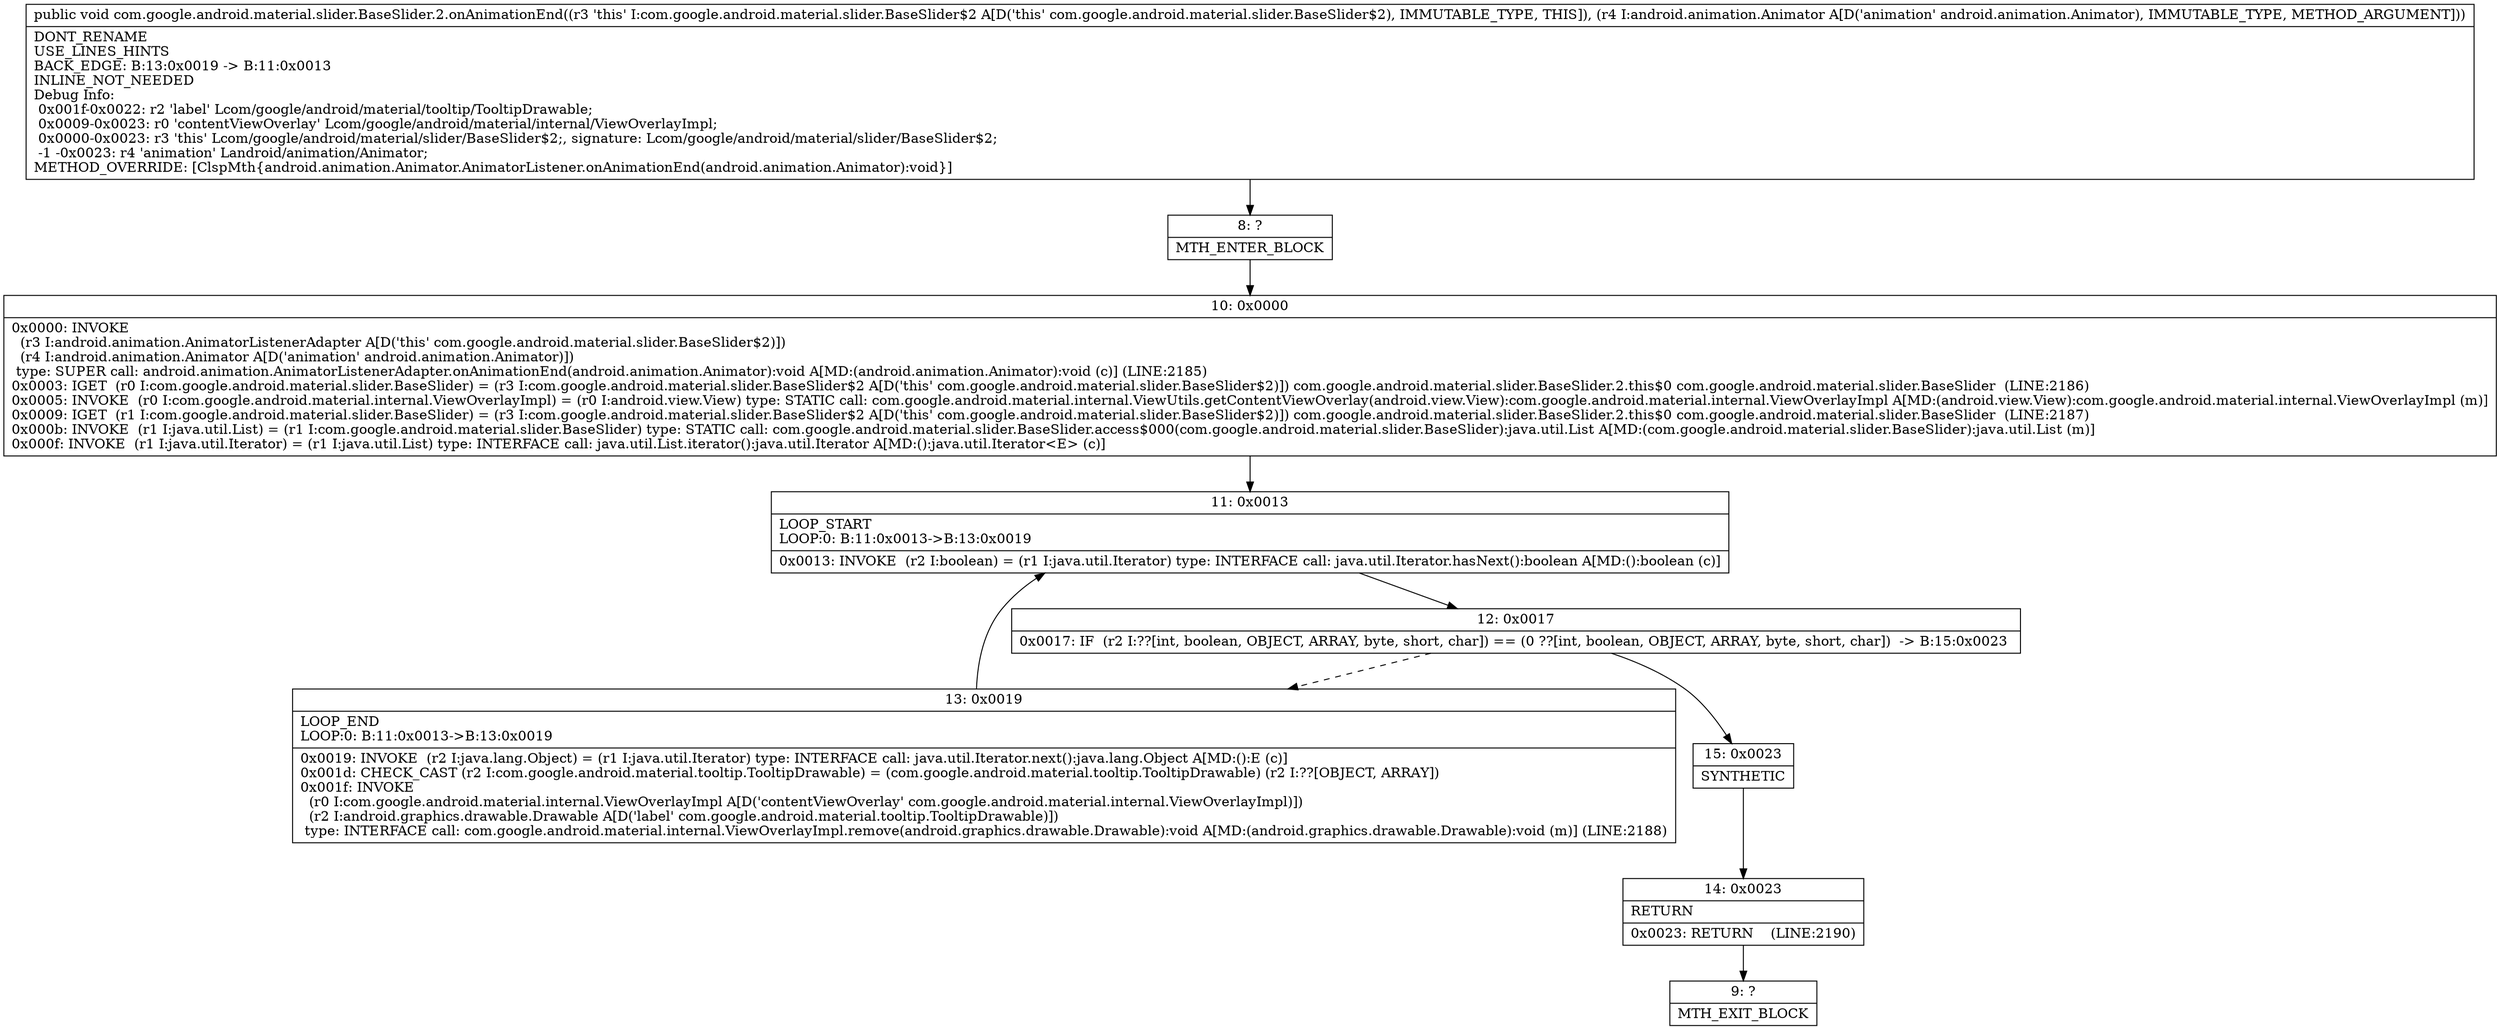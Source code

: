 digraph "CFG forcom.google.android.material.slider.BaseSlider.2.onAnimationEnd(Landroid\/animation\/Animator;)V" {
Node_8 [shape=record,label="{8\:\ ?|MTH_ENTER_BLOCK\l}"];
Node_10 [shape=record,label="{10\:\ 0x0000|0x0000: INVOKE  \l  (r3 I:android.animation.AnimatorListenerAdapter A[D('this' com.google.android.material.slider.BaseSlider$2)])\l  (r4 I:android.animation.Animator A[D('animation' android.animation.Animator)])\l type: SUPER call: android.animation.AnimatorListenerAdapter.onAnimationEnd(android.animation.Animator):void A[MD:(android.animation.Animator):void (c)] (LINE:2185)\l0x0003: IGET  (r0 I:com.google.android.material.slider.BaseSlider) = (r3 I:com.google.android.material.slider.BaseSlider$2 A[D('this' com.google.android.material.slider.BaseSlider$2)]) com.google.android.material.slider.BaseSlider.2.this$0 com.google.android.material.slider.BaseSlider  (LINE:2186)\l0x0005: INVOKE  (r0 I:com.google.android.material.internal.ViewOverlayImpl) = (r0 I:android.view.View) type: STATIC call: com.google.android.material.internal.ViewUtils.getContentViewOverlay(android.view.View):com.google.android.material.internal.ViewOverlayImpl A[MD:(android.view.View):com.google.android.material.internal.ViewOverlayImpl (m)]\l0x0009: IGET  (r1 I:com.google.android.material.slider.BaseSlider) = (r3 I:com.google.android.material.slider.BaseSlider$2 A[D('this' com.google.android.material.slider.BaseSlider$2)]) com.google.android.material.slider.BaseSlider.2.this$0 com.google.android.material.slider.BaseSlider  (LINE:2187)\l0x000b: INVOKE  (r1 I:java.util.List) = (r1 I:com.google.android.material.slider.BaseSlider) type: STATIC call: com.google.android.material.slider.BaseSlider.access$000(com.google.android.material.slider.BaseSlider):java.util.List A[MD:(com.google.android.material.slider.BaseSlider):java.util.List (m)]\l0x000f: INVOKE  (r1 I:java.util.Iterator) = (r1 I:java.util.List) type: INTERFACE call: java.util.List.iterator():java.util.Iterator A[MD:():java.util.Iterator\<E\> (c)]\l}"];
Node_11 [shape=record,label="{11\:\ 0x0013|LOOP_START\lLOOP:0: B:11:0x0013\-\>B:13:0x0019\l|0x0013: INVOKE  (r2 I:boolean) = (r1 I:java.util.Iterator) type: INTERFACE call: java.util.Iterator.hasNext():boolean A[MD:():boolean (c)]\l}"];
Node_12 [shape=record,label="{12\:\ 0x0017|0x0017: IF  (r2 I:??[int, boolean, OBJECT, ARRAY, byte, short, char]) == (0 ??[int, boolean, OBJECT, ARRAY, byte, short, char])  \-\> B:15:0x0023 \l}"];
Node_13 [shape=record,label="{13\:\ 0x0019|LOOP_END\lLOOP:0: B:11:0x0013\-\>B:13:0x0019\l|0x0019: INVOKE  (r2 I:java.lang.Object) = (r1 I:java.util.Iterator) type: INTERFACE call: java.util.Iterator.next():java.lang.Object A[MD:():E (c)]\l0x001d: CHECK_CAST (r2 I:com.google.android.material.tooltip.TooltipDrawable) = (com.google.android.material.tooltip.TooltipDrawable) (r2 I:??[OBJECT, ARRAY]) \l0x001f: INVOKE  \l  (r0 I:com.google.android.material.internal.ViewOverlayImpl A[D('contentViewOverlay' com.google.android.material.internal.ViewOverlayImpl)])\l  (r2 I:android.graphics.drawable.Drawable A[D('label' com.google.android.material.tooltip.TooltipDrawable)])\l type: INTERFACE call: com.google.android.material.internal.ViewOverlayImpl.remove(android.graphics.drawable.Drawable):void A[MD:(android.graphics.drawable.Drawable):void (m)] (LINE:2188)\l}"];
Node_15 [shape=record,label="{15\:\ 0x0023|SYNTHETIC\l}"];
Node_14 [shape=record,label="{14\:\ 0x0023|RETURN\l|0x0023: RETURN    (LINE:2190)\l}"];
Node_9 [shape=record,label="{9\:\ ?|MTH_EXIT_BLOCK\l}"];
MethodNode[shape=record,label="{public void com.google.android.material.slider.BaseSlider.2.onAnimationEnd((r3 'this' I:com.google.android.material.slider.BaseSlider$2 A[D('this' com.google.android.material.slider.BaseSlider$2), IMMUTABLE_TYPE, THIS]), (r4 I:android.animation.Animator A[D('animation' android.animation.Animator), IMMUTABLE_TYPE, METHOD_ARGUMENT]))  | DONT_RENAME\lUSE_LINES_HINTS\lBACK_EDGE: B:13:0x0019 \-\> B:11:0x0013\lINLINE_NOT_NEEDED\lDebug Info:\l  0x001f\-0x0022: r2 'label' Lcom\/google\/android\/material\/tooltip\/TooltipDrawable;\l  0x0009\-0x0023: r0 'contentViewOverlay' Lcom\/google\/android\/material\/internal\/ViewOverlayImpl;\l  0x0000\-0x0023: r3 'this' Lcom\/google\/android\/material\/slider\/BaseSlider$2;, signature: Lcom\/google\/android\/material\/slider\/BaseSlider$2;\l  \-1 \-0x0023: r4 'animation' Landroid\/animation\/Animator;\lMETHOD_OVERRIDE: [ClspMth\{android.animation.Animator.AnimatorListener.onAnimationEnd(android.animation.Animator):void\}]\l}"];
MethodNode -> Node_8;Node_8 -> Node_10;
Node_10 -> Node_11;
Node_11 -> Node_12;
Node_12 -> Node_13[style=dashed];
Node_12 -> Node_15;
Node_13 -> Node_11;
Node_15 -> Node_14;
Node_14 -> Node_9;
}

